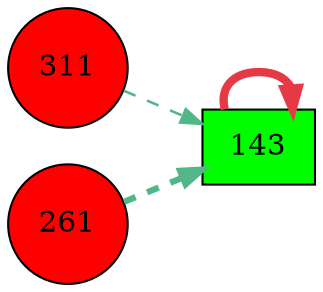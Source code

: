 digraph G{
rankdir=LR;
311 [style=filled, shape=circle, fillcolor="#fe0000", label="311"];
261 [style=filled, shape=circle, fillcolor="#fe0000", label="261"];
143 [style=filled, shape=box, fillcolor="#00fe00", label="143"];
143 -> 143 [color="#e63946",penwidth=4.00];
261 -> 143 [color="#52b788",style=dashed,penwidth=3.00];
311 -> 143 [color="#52b788",style=dashed,penwidth=1.24];
}